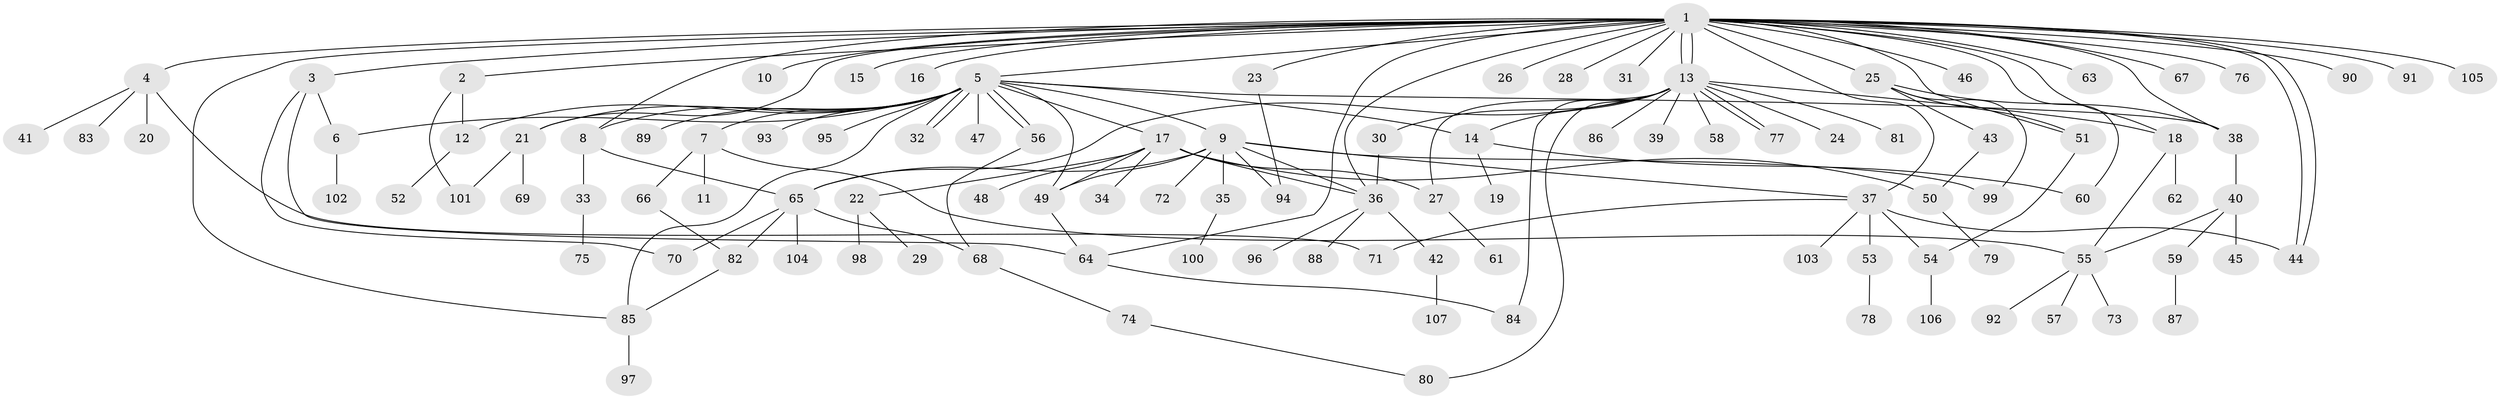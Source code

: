 // coarse degree distribution, {27: 0.023809523809523808, 3: 0.07142857142857142, 5: 0.047619047619047616, 17: 0.023809523809523808, 6: 0.047619047619047616, 4: 0.023809523809523808, 11: 0.023809523809523808, 1: 0.6190476190476191, 2: 0.07142857142857142, 7: 0.047619047619047616}
// Generated by graph-tools (version 1.1) at 2025/18/03/04/25 18:18:17]
// undirected, 107 vertices, 148 edges
graph export_dot {
graph [start="1"]
  node [color=gray90,style=filled];
  1;
  2;
  3;
  4;
  5;
  6;
  7;
  8;
  9;
  10;
  11;
  12;
  13;
  14;
  15;
  16;
  17;
  18;
  19;
  20;
  21;
  22;
  23;
  24;
  25;
  26;
  27;
  28;
  29;
  30;
  31;
  32;
  33;
  34;
  35;
  36;
  37;
  38;
  39;
  40;
  41;
  42;
  43;
  44;
  45;
  46;
  47;
  48;
  49;
  50;
  51;
  52;
  53;
  54;
  55;
  56;
  57;
  58;
  59;
  60;
  61;
  62;
  63;
  64;
  65;
  66;
  67;
  68;
  69;
  70;
  71;
  72;
  73;
  74;
  75;
  76;
  77;
  78;
  79;
  80;
  81;
  82;
  83;
  84;
  85;
  86;
  87;
  88;
  89;
  90;
  91;
  92;
  93;
  94;
  95;
  96;
  97;
  98;
  99;
  100;
  101;
  102;
  103;
  104;
  105;
  106;
  107;
  1 -- 2;
  1 -- 3;
  1 -- 4;
  1 -- 5;
  1 -- 8;
  1 -- 10;
  1 -- 13;
  1 -- 13;
  1 -- 15;
  1 -- 16;
  1 -- 18;
  1 -- 21;
  1 -- 23;
  1 -- 25;
  1 -- 26;
  1 -- 28;
  1 -- 31;
  1 -- 36;
  1 -- 37;
  1 -- 38;
  1 -- 44;
  1 -- 44;
  1 -- 46;
  1 -- 51;
  1 -- 60;
  1 -- 63;
  1 -- 64;
  1 -- 67;
  1 -- 76;
  1 -- 85;
  1 -- 90;
  1 -- 91;
  1 -- 105;
  2 -- 12;
  2 -- 101;
  3 -- 6;
  3 -- 64;
  3 -- 70;
  4 -- 20;
  4 -- 41;
  4 -- 71;
  4 -- 83;
  5 -- 6;
  5 -- 7;
  5 -- 8;
  5 -- 9;
  5 -- 12;
  5 -- 14;
  5 -- 17;
  5 -- 21;
  5 -- 32;
  5 -- 32;
  5 -- 38;
  5 -- 47;
  5 -- 49;
  5 -- 56;
  5 -- 56;
  5 -- 85;
  5 -- 89;
  5 -- 93;
  5 -- 95;
  6 -- 102;
  7 -- 11;
  7 -- 55;
  7 -- 66;
  8 -- 33;
  8 -- 65;
  9 -- 35;
  9 -- 36;
  9 -- 37;
  9 -- 49;
  9 -- 65;
  9 -- 72;
  9 -- 94;
  9 -- 99;
  12 -- 52;
  13 -- 14;
  13 -- 18;
  13 -- 24;
  13 -- 27;
  13 -- 30;
  13 -- 39;
  13 -- 58;
  13 -- 65;
  13 -- 77;
  13 -- 77;
  13 -- 80;
  13 -- 81;
  13 -- 84;
  13 -- 86;
  14 -- 19;
  14 -- 60;
  17 -- 22;
  17 -- 27;
  17 -- 34;
  17 -- 36;
  17 -- 48;
  17 -- 49;
  17 -- 50;
  18 -- 55;
  18 -- 62;
  21 -- 69;
  21 -- 101;
  22 -- 29;
  22 -- 98;
  23 -- 94;
  25 -- 38;
  25 -- 43;
  25 -- 51;
  25 -- 99;
  27 -- 61;
  30 -- 36;
  33 -- 75;
  35 -- 100;
  36 -- 42;
  36 -- 88;
  36 -- 96;
  37 -- 44;
  37 -- 53;
  37 -- 54;
  37 -- 71;
  37 -- 103;
  38 -- 40;
  40 -- 45;
  40 -- 55;
  40 -- 59;
  42 -- 107;
  43 -- 50;
  49 -- 64;
  50 -- 79;
  51 -- 54;
  53 -- 78;
  54 -- 106;
  55 -- 57;
  55 -- 73;
  55 -- 92;
  56 -- 68;
  59 -- 87;
  64 -- 84;
  65 -- 68;
  65 -- 70;
  65 -- 82;
  65 -- 104;
  66 -- 82;
  68 -- 74;
  74 -- 80;
  82 -- 85;
  85 -- 97;
}
